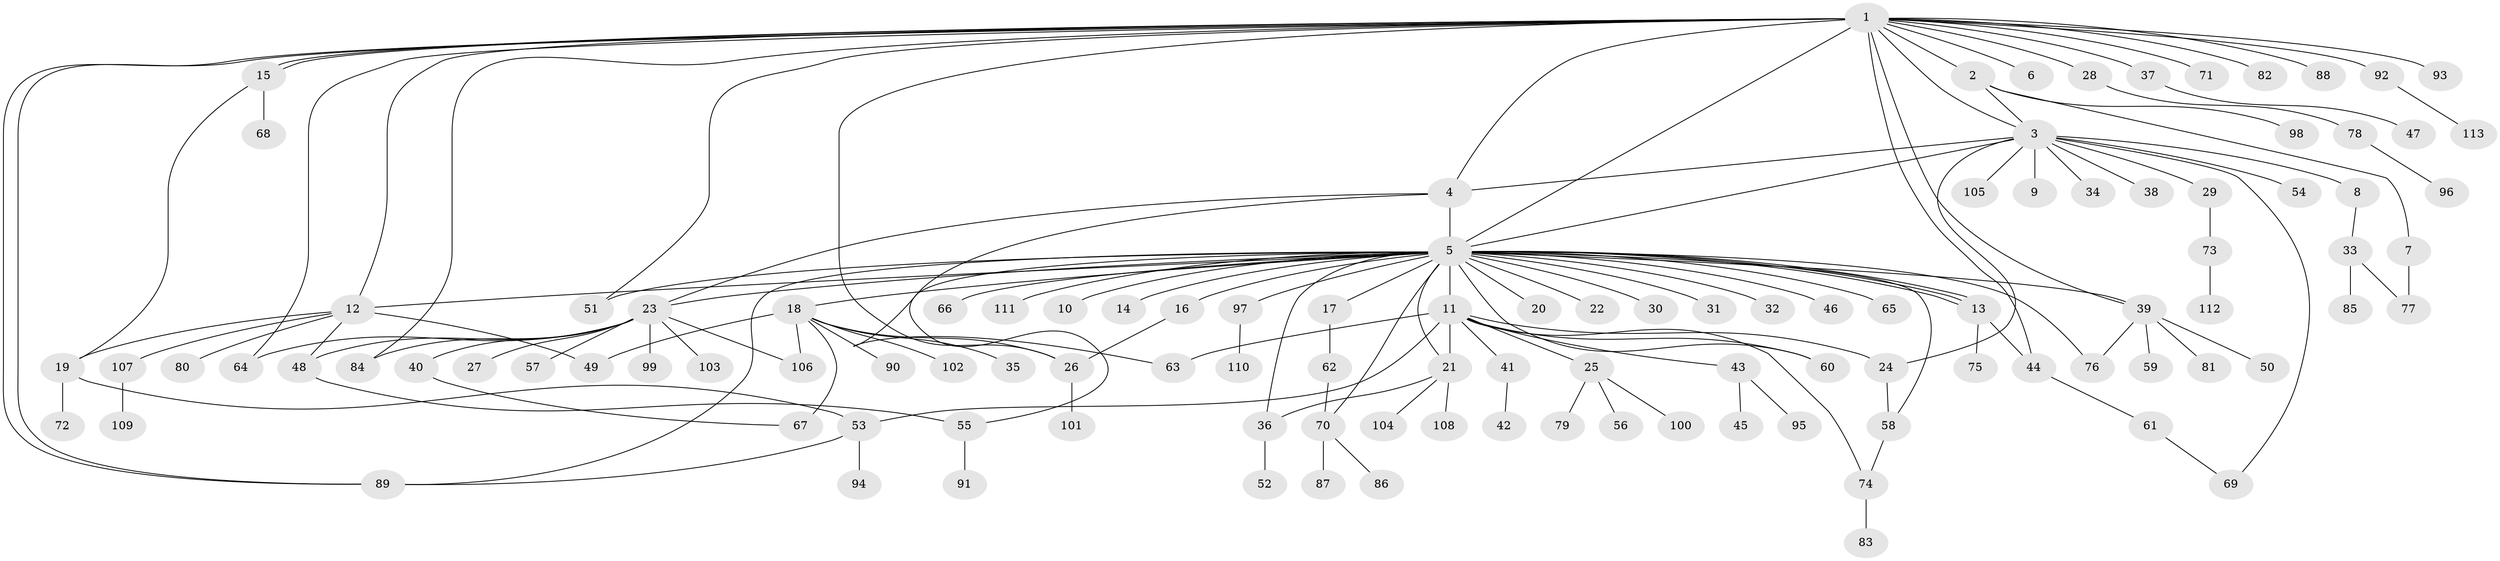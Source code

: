 // Generated by graph-tools (version 1.1) at 2025/14/03/09/25 04:14:43]
// undirected, 113 vertices, 149 edges
graph export_dot {
graph [start="1"]
  node [color=gray90,style=filled];
  1;
  2;
  3;
  4;
  5;
  6;
  7;
  8;
  9;
  10;
  11;
  12;
  13;
  14;
  15;
  16;
  17;
  18;
  19;
  20;
  21;
  22;
  23;
  24;
  25;
  26;
  27;
  28;
  29;
  30;
  31;
  32;
  33;
  34;
  35;
  36;
  37;
  38;
  39;
  40;
  41;
  42;
  43;
  44;
  45;
  46;
  47;
  48;
  49;
  50;
  51;
  52;
  53;
  54;
  55;
  56;
  57;
  58;
  59;
  60;
  61;
  62;
  63;
  64;
  65;
  66;
  67;
  68;
  69;
  70;
  71;
  72;
  73;
  74;
  75;
  76;
  77;
  78;
  79;
  80;
  81;
  82;
  83;
  84;
  85;
  86;
  87;
  88;
  89;
  90;
  91;
  92;
  93;
  94;
  95;
  96;
  97;
  98;
  99;
  100;
  101;
  102;
  103;
  104;
  105;
  106;
  107;
  108;
  109;
  110;
  111;
  112;
  113;
  1 -- 2;
  1 -- 3;
  1 -- 4;
  1 -- 5;
  1 -- 6;
  1 -- 12;
  1 -- 15;
  1 -- 15;
  1 -- 26;
  1 -- 28;
  1 -- 37;
  1 -- 39;
  1 -- 44;
  1 -- 51;
  1 -- 64;
  1 -- 71;
  1 -- 82;
  1 -- 84;
  1 -- 88;
  1 -- 89;
  1 -- 89;
  1 -- 92;
  1 -- 93;
  2 -- 3;
  2 -- 7;
  2 -- 98;
  3 -- 4;
  3 -- 5;
  3 -- 8;
  3 -- 9;
  3 -- 24;
  3 -- 29;
  3 -- 34;
  3 -- 38;
  3 -- 54;
  3 -- 69;
  3 -- 105;
  4 -- 5;
  4 -- 23;
  4 -- 63;
  5 -- 10;
  5 -- 11;
  5 -- 12;
  5 -- 13;
  5 -- 13;
  5 -- 13;
  5 -- 14;
  5 -- 16;
  5 -- 17;
  5 -- 18;
  5 -- 20;
  5 -- 21;
  5 -- 22;
  5 -- 23;
  5 -- 30;
  5 -- 31;
  5 -- 32;
  5 -- 36;
  5 -- 39;
  5 -- 46;
  5 -- 51;
  5 -- 55;
  5 -- 58;
  5 -- 60;
  5 -- 65;
  5 -- 66;
  5 -- 70;
  5 -- 76;
  5 -- 89;
  5 -- 97;
  5 -- 111;
  7 -- 77;
  8 -- 33;
  11 -- 21;
  11 -- 24;
  11 -- 25;
  11 -- 41;
  11 -- 43;
  11 -- 53;
  11 -- 60;
  11 -- 63;
  11 -- 74;
  12 -- 19;
  12 -- 48;
  12 -- 49;
  12 -- 80;
  12 -- 107;
  13 -- 44;
  13 -- 75;
  15 -- 19;
  15 -- 68;
  16 -- 26;
  17 -- 62;
  18 -- 26;
  18 -- 35;
  18 -- 49;
  18 -- 67;
  18 -- 90;
  18 -- 102;
  18 -- 106;
  19 -- 53;
  19 -- 72;
  21 -- 36;
  21 -- 104;
  21 -- 108;
  23 -- 27;
  23 -- 40;
  23 -- 48;
  23 -- 57;
  23 -- 64;
  23 -- 84;
  23 -- 99;
  23 -- 103;
  23 -- 106;
  24 -- 58;
  25 -- 56;
  25 -- 79;
  25 -- 100;
  26 -- 101;
  28 -- 78;
  29 -- 73;
  33 -- 77;
  33 -- 85;
  36 -- 52;
  37 -- 47;
  39 -- 50;
  39 -- 59;
  39 -- 76;
  39 -- 81;
  40 -- 67;
  41 -- 42;
  43 -- 45;
  43 -- 95;
  44 -- 61;
  48 -- 55;
  53 -- 89;
  53 -- 94;
  55 -- 91;
  58 -- 74;
  61 -- 69;
  62 -- 70;
  70 -- 86;
  70 -- 87;
  73 -- 112;
  74 -- 83;
  78 -- 96;
  92 -- 113;
  97 -- 110;
  107 -- 109;
}
